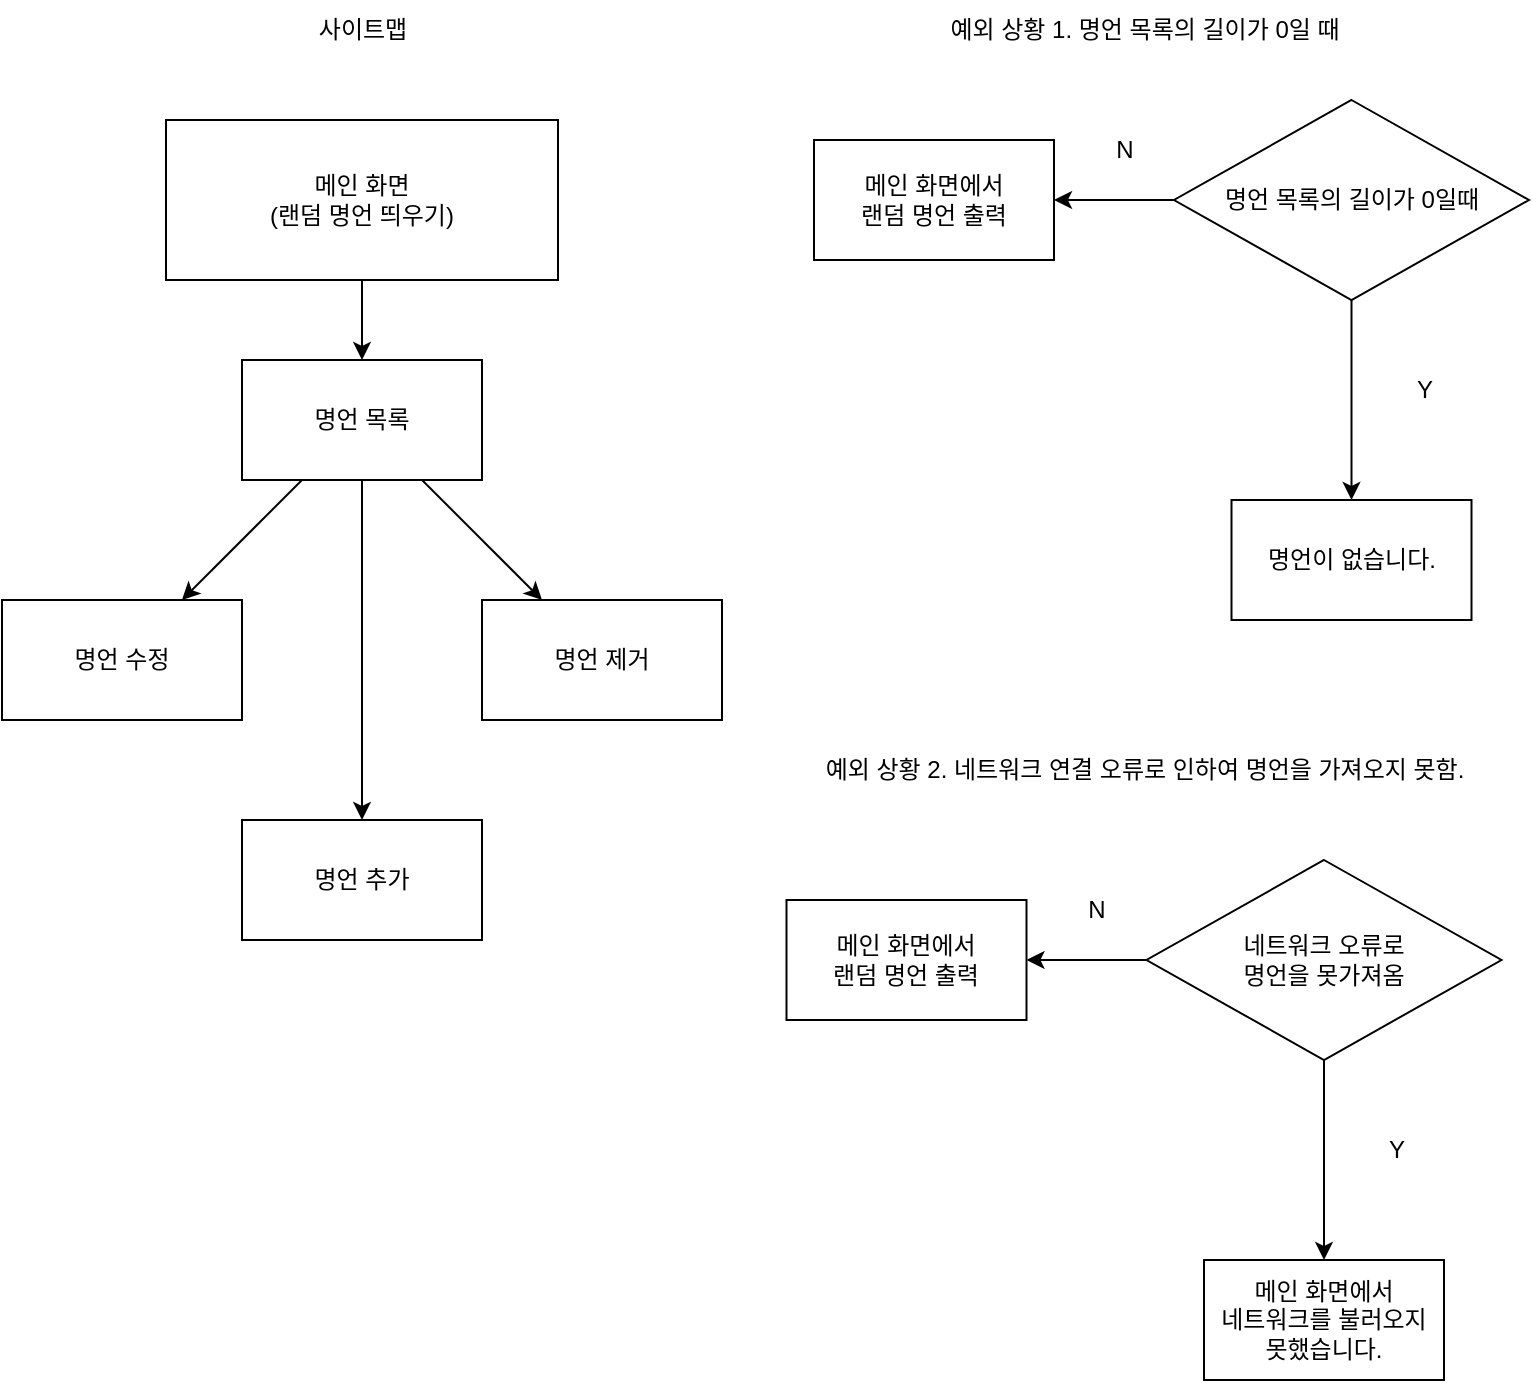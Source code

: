 <mxfile>
    <diagram id="PpByEvLd66YJH6JZbUZA" name="페이지-1">
        <mxGraphModel dx="1194" dy="827" grid="1" gridSize="10" guides="1" tooltips="1" connect="1" arrows="1" fold="1" page="1" pageScale="1" pageWidth="827" pageHeight="1169" math="0" shadow="0">
            <root>
                <mxCell id="0"/>
                <mxCell id="1" parent="0"/>
                <mxCell id="5" value="" style="edgeStyle=none;html=1;" parent="1" source="3" target="4" edge="1">
                    <mxGeometry relative="1" as="geometry"/>
                </mxCell>
                <mxCell id="3" value="메인 화면&lt;br&gt;(랜덤 명언 띄우기)" style="rounded=0;whiteSpace=wrap;html=1;" parent="1" vertex="1">
                    <mxGeometry x="136" y="110" width="196" height="80" as="geometry"/>
                </mxCell>
                <mxCell id="7" value="" style="edgeStyle=none;html=1;" parent="1" source="4" target="6" edge="1">
                    <mxGeometry relative="1" as="geometry"/>
                </mxCell>
                <mxCell id="12" style="edgeStyle=none;html=1;" parent="1" source="4" target="11" edge="1">
                    <mxGeometry relative="1" as="geometry"/>
                </mxCell>
                <mxCell id="31" style="edgeStyle=none;html=1;entryX=0.5;entryY=0;entryDx=0;entryDy=0;" edge="1" parent="1" source="4" target="30">
                    <mxGeometry relative="1" as="geometry"/>
                </mxCell>
                <mxCell id="4" value="명언 목록" style="rounded=0;whiteSpace=wrap;html=1;" parent="1" vertex="1">
                    <mxGeometry x="174" y="230" width="120" height="60" as="geometry"/>
                </mxCell>
                <mxCell id="6" value="명언 수정" style="rounded=0;whiteSpace=wrap;html=1;" parent="1" vertex="1">
                    <mxGeometry x="54" y="350" width="120" height="60" as="geometry"/>
                </mxCell>
                <mxCell id="11" value="명언 제거" style="rounded=0;whiteSpace=wrap;html=1;" parent="1" vertex="1">
                    <mxGeometry x="294" y="350" width="120" height="60" as="geometry"/>
                </mxCell>
                <mxCell id="13" value="예외 상황 1. 명언 목록의 길이가 0일 때" style="text;html=1;align=center;verticalAlign=middle;resizable=0;points=[];autosize=1;strokeColor=none;fillColor=none;" parent="1" vertex="1">
                    <mxGeometry x="520" y="50" width="210" height="30" as="geometry"/>
                </mxCell>
                <mxCell id="14" value="사이트맵" style="text;html=1;align=center;verticalAlign=middle;resizable=0;points=[];autosize=1;strokeColor=none;fillColor=none;" parent="1" vertex="1">
                    <mxGeometry x="199" y="50" width="70" height="30" as="geometry"/>
                </mxCell>
                <mxCell id="17" value="" style="edgeStyle=none;html=1;" parent="1" source="15" target="16" edge="1">
                    <mxGeometry relative="1" as="geometry"/>
                </mxCell>
                <mxCell id="20" value="" style="edgeStyle=none;html=1;" parent="1" source="15" target="19" edge="1">
                    <mxGeometry relative="1" as="geometry"/>
                </mxCell>
                <mxCell id="15" value="명언 목록의 길이가 0일때" style="rhombus;whiteSpace=wrap;html=1;" parent="1" vertex="1">
                    <mxGeometry x="640" y="100" width="177.5" height="100" as="geometry"/>
                </mxCell>
                <mxCell id="16" value="메인 화면에서&lt;br&gt;랜덤 명언 출력" style="rounded=0;whiteSpace=wrap;html=1;" parent="1" vertex="1">
                    <mxGeometry x="460" y="120" width="120" height="60" as="geometry"/>
                </mxCell>
                <mxCell id="18" value="N" style="text;html=1;align=center;verticalAlign=middle;resizable=0;points=[];autosize=1;strokeColor=none;fillColor=none;" parent="1" vertex="1">
                    <mxGeometry x="600" y="110" width="30" height="30" as="geometry"/>
                </mxCell>
                <mxCell id="19" value="명언이 없습니다." style="whiteSpace=wrap;html=1;" parent="1" vertex="1">
                    <mxGeometry x="668.75" y="300" width="120" height="60" as="geometry"/>
                </mxCell>
                <mxCell id="21" value="Y" style="text;html=1;align=center;verticalAlign=middle;resizable=0;points=[];autosize=1;strokeColor=none;fillColor=none;" parent="1" vertex="1">
                    <mxGeometry x="750" y="230" width="30" height="30" as="geometry"/>
                </mxCell>
                <mxCell id="22" value="예외 상황 2. 네트워크 연결 오류로 인하여 명언을 가져오지 못함." style="text;html=1;align=center;verticalAlign=middle;resizable=0;points=[];autosize=1;strokeColor=none;fillColor=none;" parent="1" vertex="1">
                    <mxGeometry x="460" y="420" width="330" height="30" as="geometry"/>
                </mxCell>
                <mxCell id="23" value="" style="edgeStyle=none;html=1;" parent="1" source="25" target="26" edge="1">
                    <mxGeometry relative="1" as="geometry"/>
                </mxCell>
                <mxCell id="24" value="" style="edgeStyle=none;html=1;" parent="1" source="25" target="28" edge="1">
                    <mxGeometry relative="1" as="geometry"/>
                </mxCell>
                <mxCell id="25" value="네트워크 오류로&lt;br&gt;명언을 못가져옴" style="rhombus;whiteSpace=wrap;html=1;" parent="1" vertex="1">
                    <mxGeometry x="626.25" y="480" width="177.5" height="100" as="geometry"/>
                </mxCell>
                <mxCell id="26" value="메인 화면에서&lt;br&gt;랜덤 명언 출력" style="rounded=0;whiteSpace=wrap;html=1;" parent="1" vertex="1">
                    <mxGeometry x="446.25" y="500" width="120" height="60" as="geometry"/>
                </mxCell>
                <mxCell id="27" value="N" style="text;html=1;align=center;verticalAlign=middle;resizable=0;points=[];autosize=1;strokeColor=none;fillColor=none;" parent="1" vertex="1">
                    <mxGeometry x="586.25" y="490" width="30" height="30" as="geometry"/>
                </mxCell>
                <mxCell id="28" value="메인 화면에서&lt;br&gt;네트워크를 불러오지&lt;br&gt;못했습니다." style="whiteSpace=wrap;html=1;" parent="1" vertex="1">
                    <mxGeometry x="655" y="680" width="120" height="60" as="geometry"/>
                </mxCell>
                <mxCell id="29" value="Y" style="text;html=1;align=center;verticalAlign=middle;resizable=0;points=[];autosize=1;strokeColor=none;fillColor=none;" parent="1" vertex="1">
                    <mxGeometry x="736.25" y="610" width="30" height="30" as="geometry"/>
                </mxCell>
                <mxCell id="30" value="명언 추가" style="rounded=0;whiteSpace=wrap;html=1;" vertex="1" parent="1">
                    <mxGeometry x="174" y="460" width="120" height="60" as="geometry"/>
                </mxCell>
            </root>
        </mxGraphModel>
    </diagram>
</mxfile>